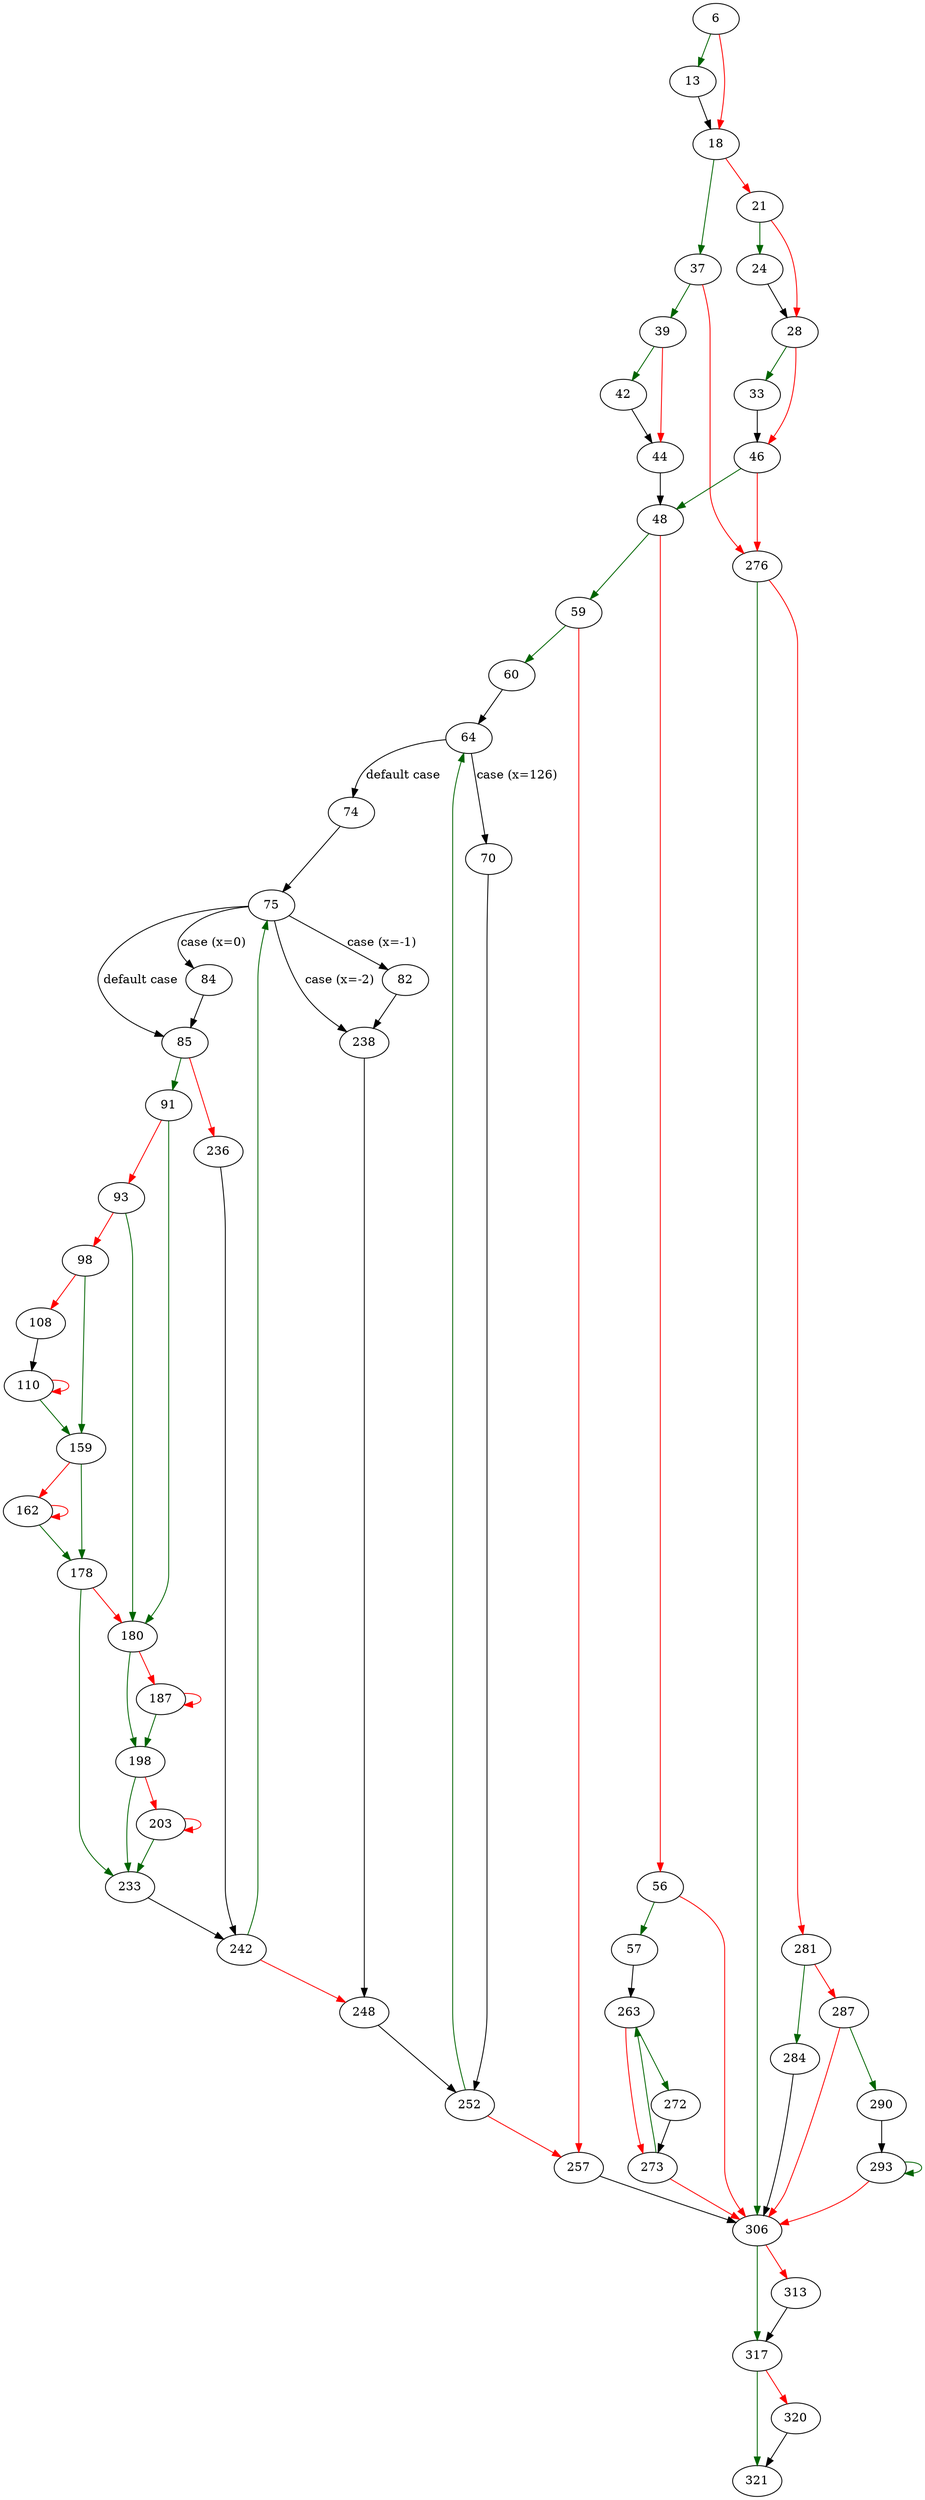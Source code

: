 strict digraph "quote_name_buf" {
	// Node definitions.
	6 [entry=true];
	13;
	18;
	37;
	21;
	24;
	28;
	33;
	46;
	39;
	276;
	42;
	44;
	48;
	59;
	56;
	57;
	306;
	263;
	60;
	257;
	64;
	70;
	74;
	252;
	75;
	82;
	238;
	84;
	85;
	91;
	236;
	180;
	93;
	98;
	159;
	108;
	110;
	178;
	162;
	233;
	198;
	187;
	203;
	242;
	248;
	272;
	273;
	281;
	284;
	287;
	290;
	293;
	317;
	313;
	321;
	320;

	// Edge definitions.
	6 -> 13 [
		color=darkgreen
		cond=true
	];
	6 -> 18 [
		color=red
		cond=false
	];
	13 -> 18;
	18 -> 37 [
		color=darkgreen
		cond=true
	];
	18 -> 21 [
		color=red
		cond=false
	];
	37 -> 39 [
		color=darkgreen
		cond=true
	];
	37 -> 276 [
		color=red
		cond=false
	];
	21 -> 24 [
		color=darkgreen
		cond=true
	];
	21 -> 28 [
		color=red
		cond=false
	];
	24 -> 28;
	28 -> 33 [
		color=darkgreen
		cond=true
	];
	28 -> 46 [
		color=red
		cond=false
	];
	33 -> 46;
	46 -> 276 [
		color=red
		cond=false
	];
	46 -> 48 [
		color=darkgreen
		cond=true
	];
	39 -> 42 [
		color=darkgreen
		cond=true
	];
	39 -> 44 [
		color=red
		cond=false
	];
	276 -> 306 [
		color=darkgreen
		cond=true
	];
	276 -> 281 [
		color=red
		cond=false
	];
	42 -> 44;
	44 -> 48;
	48 -> 59 [
		color=darkgreen
		cond=true
	];
	48 -> 56 [
		color=red
		cond=false
	];
	59 -> 60 [
		color=darkgreen
		cond=true
	];
	59 -> 257 [
		color=red
		cond=false
	];
	56 -> 57 [
		color=darkgreen
		cond=true
	];
	56 -> 306 [
		color=red
		cond=false
	];
	57 -> 263;
	306 -> 317 [
		color=darkgreen
		cond=true
	];
	306 -> 313 [
		color=red
		cond=false
	];
	263 -> 272 [
		color=darkgreen
		cond=true
	];
	263 -> 273 [
		color=red
		cond=false
	];
	60 -> 64;
	257 -> 306;
	64 -> 70 [
		cond="case (x=126)"
		label="case (x=126)"
	];
	64 -> 74 [
		cond="default case"
		label="default case"
	];
	70 -> 252;
	74 -> 75;
	252 -> 257 [
		color=red
		cond=false
	];
	252 -> 64 [
		color=darkgreen
		cond=true
	];
	75 -> 82 [
		cond="case (x=-1)"
		label="case (x=-1)"
	];
	75 -> 238 [
		cond="case (x=-2)"
		label="case (x=-2)"
	];
	75 -> 84 [
		cond="case (x=0)"
		label="case (x=0)"
	];
	75 -> 85 [
		cond="default case"
		label="default case"
	];
	82 -> 238;
	238 -> 248;
	84 -> 85;
	85 -> 91 [
		color=darkgreen
		cond=true
	];
	85 -> 236 [
		color=red
		cond=false
	];
	91 -> 180 [
		color=darkgreen
		cond=true
	];
	91 -> 93 [
		color=red
		cond=false
	];
	236 -> 242;
	180 -> 198 [
		color=darkgreen
		cond=true
	];
	180 -> 187 [
		color=red
		cond=false
	];
	93 -> 180 [
		color=darkgreen
		cond=true
	];
	93 -> 98 [
		color=red
		cond=false
	];
	98 -> 159 [
		color=darkgreen
		cond=true
	];
	98 -> 108 [
		color=red
		cond=false
	];
	159 -> 178 [
		color=darkgreen
		cond=true
	];
	159 -> 162 [
		color=red
		cond=false
	];
	108 -> 110;
	110 -> 159 [
		color=darkgreen
		cond=true
	];
	110 -> 110 [
		color=red
		cond=false
	];
	178 -> 180 [
		color=red
		cond=false
	];
	178 -> 233 [
		color=darkgreen
		cond=true
	];
	162 -> 178 [
		color=darkgreen
		cond=true
	];
	162 -> 162 [
		color=red
		cond=false
	];
	233 -> 242;
	198 -> 233 [
		color=darkgreen
		cond=true
	];
	198 -> 203 [
		color=red
		cond=false
	];
	187 -> 198 [
		color=darkgreen
		cond=true
	];
	187 -> 187 [
		color=red
		cond=false
	];
	203 -> 233 [
		color=darkgreen
		cond=true
	];
	203 -> 203 [
		color=red
		cond=false
	];
	242 -> 75 [
		color=darkgreen
		cond=true
	];
	242 -> 248 [
		color=red
		cond=false
	];
	248 -> 252;
	272 -> 273;
	273 -> 306 [
		color=red
		cond=false
	];
	273 -> 263 [
		color=darkgreen
		cond=true
	];
	281 -> 284 [
		color=darkgreen
		cond=true
	];
	281 -> 287 [
		color=red
		cond=false
	];
	284 -> 306;
	287 -> 306 [
		color=red
		cond=false
	];
	287 -> 290 [
		color=darkgreen
		cond=true
	];
	290 -> 293;
	293 -> 306 [
		color=red
		cond=false
	];
	293 -> 293 [
		color=darkgreen
		cond=true
	];
	317 -> 321 [
		color=darkgreen
		cond=true
	];
	317 -> 320 [
		color=red
		cond=false
	];
	313 -> 317;
	320 -> 321;
}